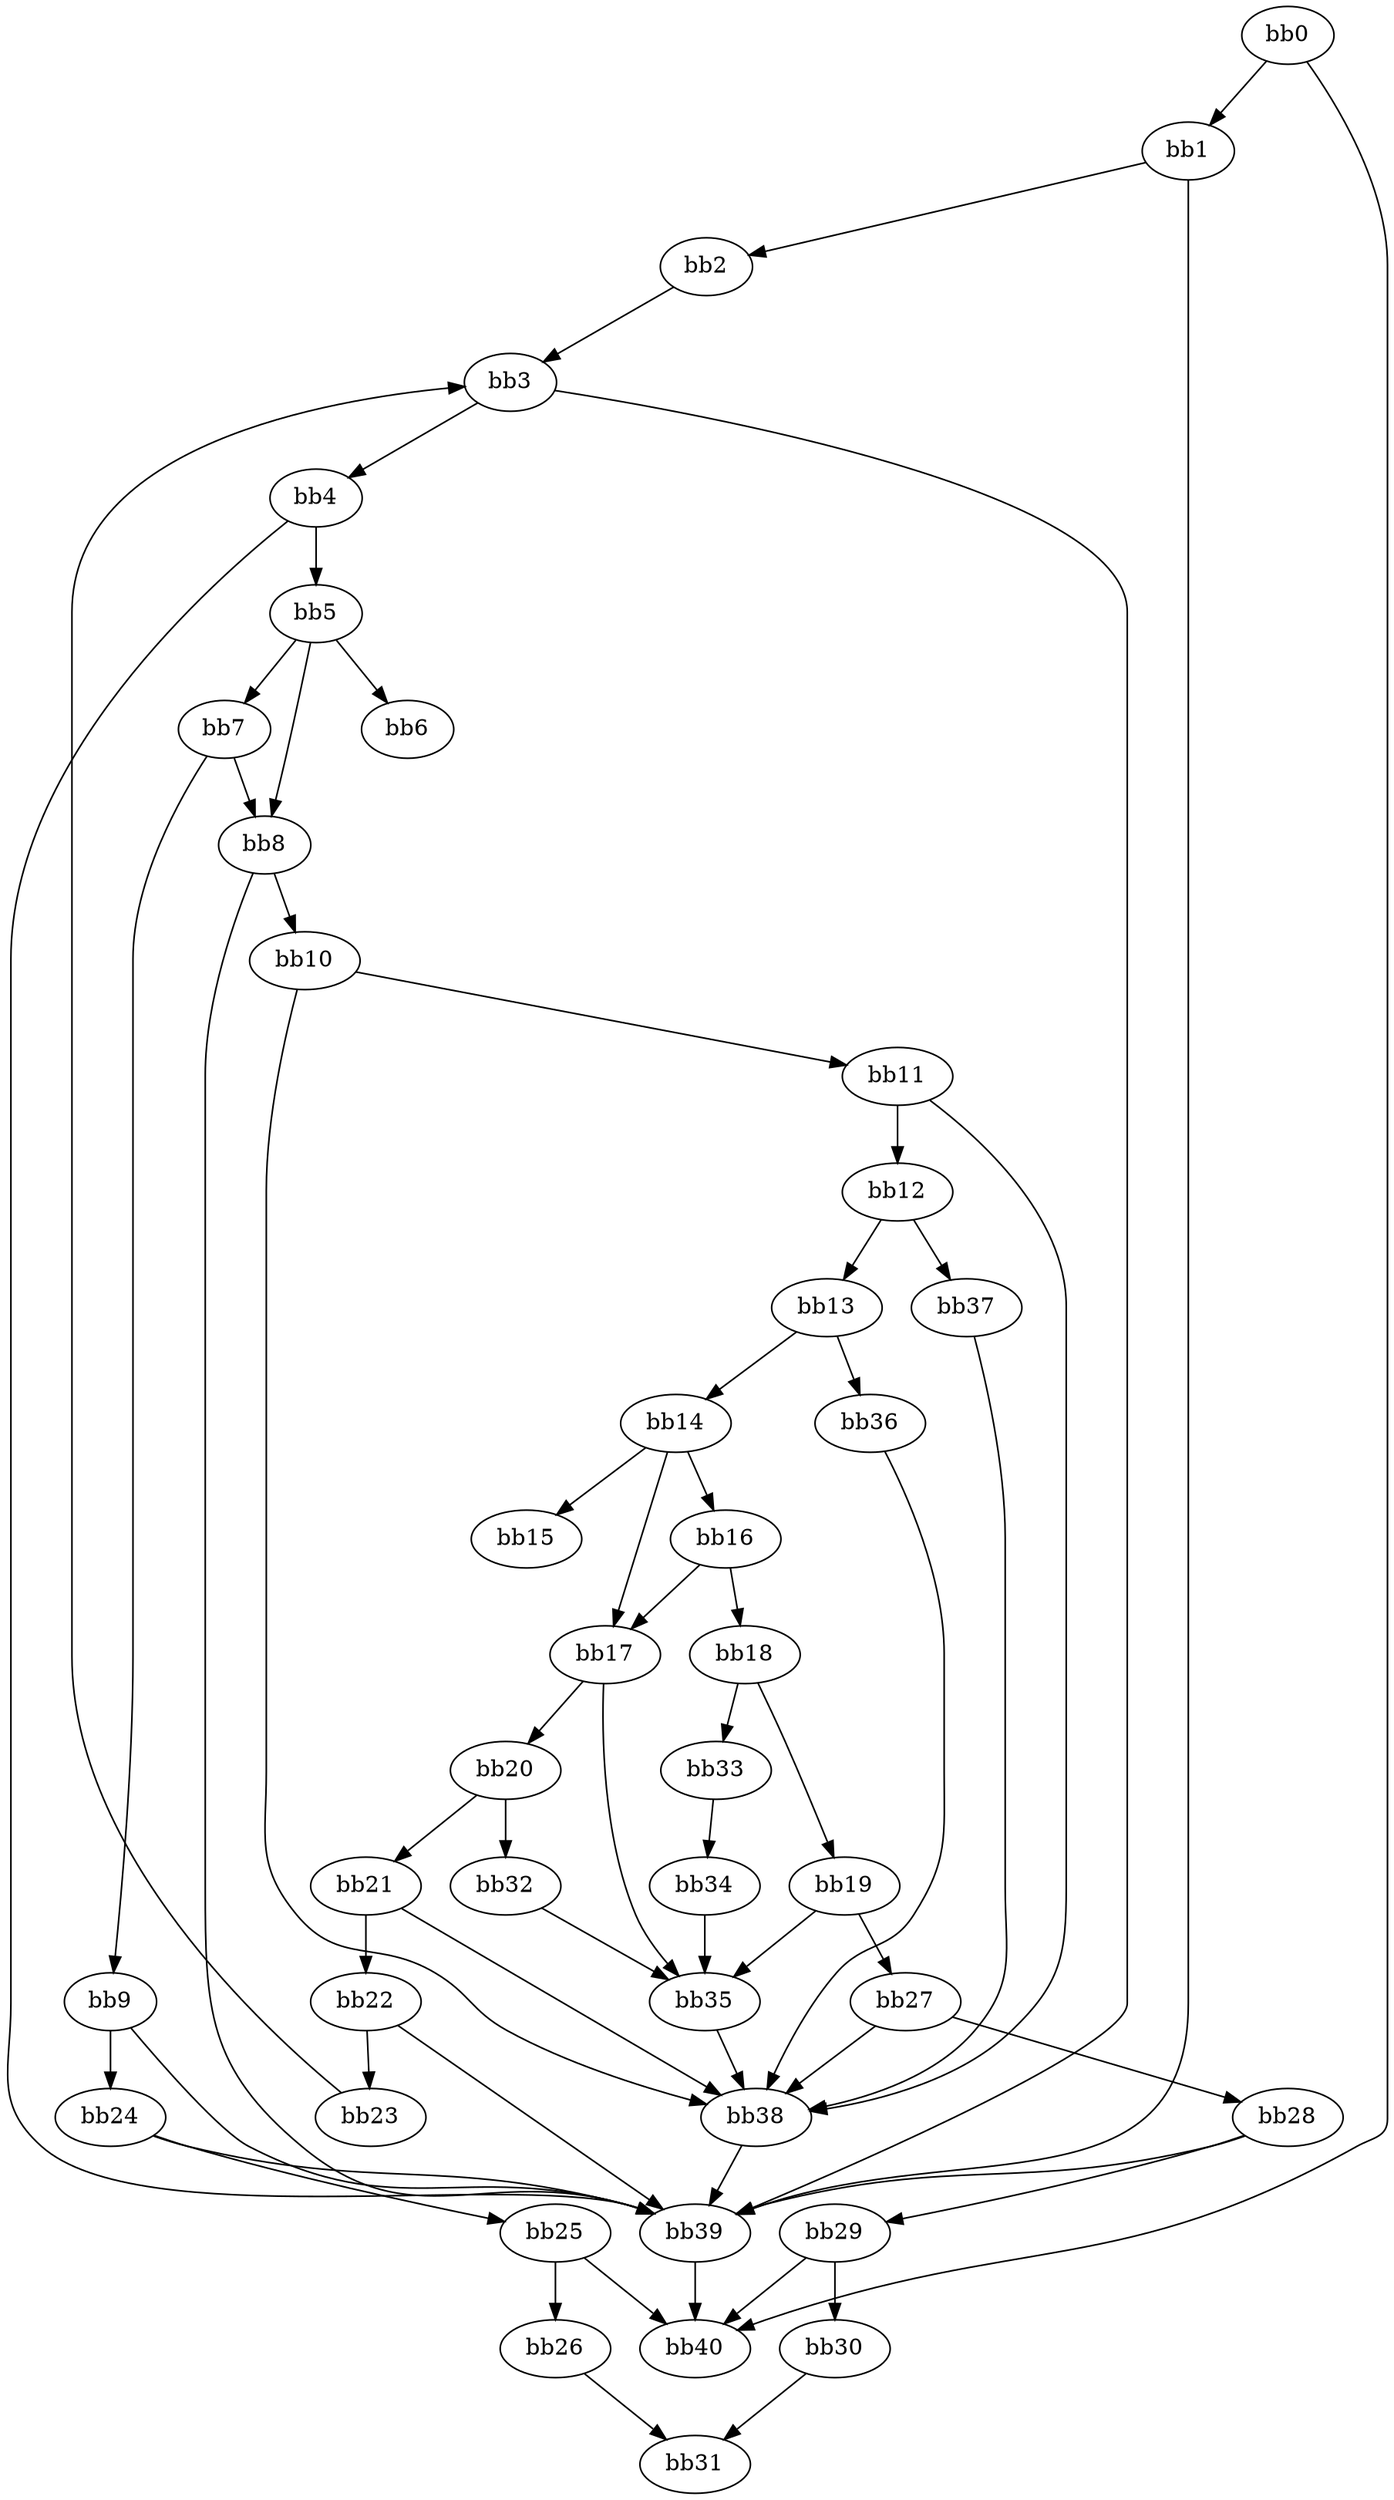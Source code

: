 digraph {
    0 [ label = "bb0\l" ]
    1 [ label = "bb1\l" ]
    2 [ label = "bb2\l" ]
    3 [ label = "bb3\l" ]
    4 [ label = "bb4\l" ]
    5 [ label = "bb5\l" ]
    6 [ label = "bb6\l" ]
    7 [ label = "bb7\l" ]
    8 [ label = "bb8\l" ]
    9 [ label = "bb9\l" ]
    10 [ label = "bb10\l" ]
    11 [ label = "bb11\l" ]
    12 [ label = "bb12\l" ]
    13 [ label = "bb13\l" ]
    14 [ label = "bb14\l" ]
    15 [ label = "bb15\l" ]
    16 [ label = "bb16\l" ]
    17 [ label = "bb17\l" ]
    18 [ label = "bb18\l" ]
    19 [ label = "bb19\l" ]
    20 [ label = "bb20\l" ]
    21 [ label = "bb21\l" ]
    22 [ label = "bb22\l" ]
    23 [ label = "bb23\l" ]
    24 [ label = "bb24\l" ]
    25 [ label = "bb25\l" ]
    26 [ label = "bb26\l" ]
    27 [ label = "bb27\l" ]
    28 [ label = "bb28\l" ]
    29 [ label = "bb29\l" ]
    30 [ label = "bb30\l" ]
    31 [ label = "bb31\l" ]
    32 [ label = "bb32\l" ]
    33 [ label = "bb33\l" ]
    34 [ label = "bb34\l" ]
    35 [ label = "bb35\l" ]
    36 [ label = "bb36\l" ]
    37 [ label = "bb37\l" ]
    38 [ label = "bb38\l" ]
    39 [ label = "bb39\l" ]
    40 [ label = "bb40\l" ]
    0 -> 1 [ ]
    0 -> 40 [ ]
    1 -> 2 [ ]
    1 -> 39 [ ]
    2 -> 3 [ ]
    3 -> 4 [ ]
    3 -> 39 [ ]
    4 -> 5 [ ]
    4 -> 39 [ ]
    5 -> 6 [ ]
    5 -> 7 [ ]
    5 -> 8 [ ]
    7 -> 8 [ ]
    7 -> 9 [ ]
    8 -> 10 [ ]
    8 -> 39 [ ]
    9 -> 24 [ ]
    9 -> 39 [ ]
    10 -> 11 [ ]
    10 -> 38 [ ]
    11 -> 12 [ ]
    11 -> 38 [ ]
    12 -> 13 [ ]
    12 -> 37 [ ]
    13 -> 14 [ ]
    13 -> 36 [ ]
    14 -> 15 [ ]
    14 -> 16 [ ]
    14 -> 17 [ ]
    16 -> 17 [ ]
    16 -> 18 [ ]
    17 -> 20 [ ]
    17 -> 35 [ ]
    18 -> 19 [ ]
    18 -> 33 [ ]
    19 -> 27 [ ]
    19 -> 35 [ ]
    20 -> 21 [ ]
    20 -> 32 [ ]
    21 -> 22 [ ]
    21 -> 38 [ ]
    22 -> 23 [ ]
    22 -> 39 [ ]
    23 -> 3 [ ]
    24 -> 25 [ ]
    24 -> 39 [ ]
    25 -> 26 [ ]
    25 -> 40 [ ]
    26 -> 31 [ ]
    27 -> 28 [ ]
    27 -> 38 [ ]
    28 -> 29 [ ]
    28 -> 39 [ ]
    29 -> 30 [ ]
    29 -> 40 [ ]
    30 -> 31 [ ]
    32 -> 35 [ ]
    33 -> 34 [ ]
    34 -> 35 [ ]
    35 -> 38 [ ]
    36 -> 38 [ ]
    37 -> 38 [ ]
    38 -> 39 [ ]
    39 -> 40 [ ]
}

